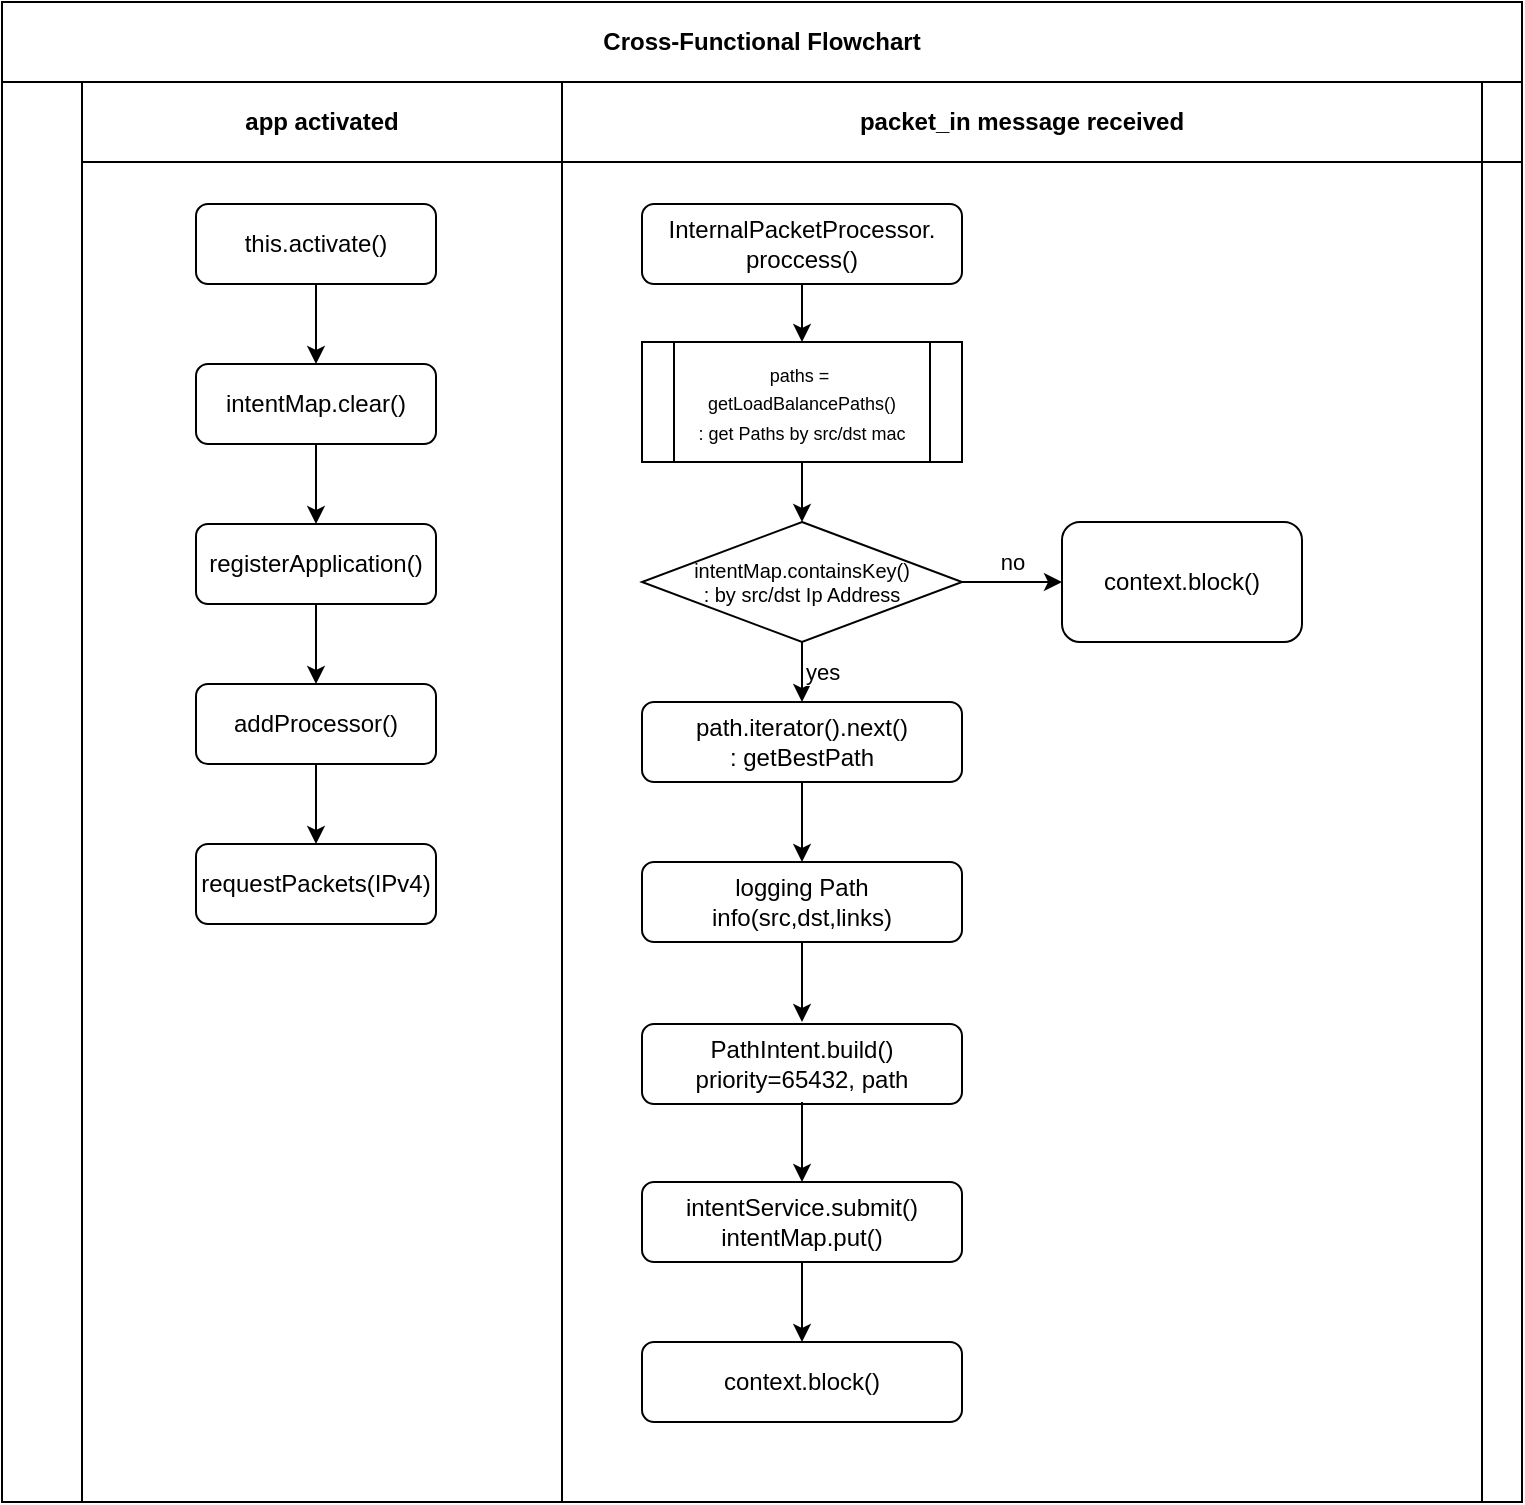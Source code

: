 <mxfile version="13.9.8" type="github" pages="2">
  <diagram id="C5RBs43oDa-KdzZeNtuy" name="MaoRoutingManager">
    <mxGraphModel dx="1202" dy="699" grid="1" gridSize="10" guides="1" tooltips="1" connect="1" arrows="1" fold="1" page="1" pageScale="1" pageWidth="827" pageHeight="1169" math="0" shadow="0">
      <root>
        <mxCell id="WIyWlLk6GJQsqaUBKTNV-0" />
        <mxCell id="WIyWlLk6GJQsqaUBKTNV-1" parent="WIyWlLk6GJQsqaUBKTNV-0" />
        <mxCell id="qZ5nZu_tmP8a2BOeMHJ3-21" value="Cross-Functional Flowchart" style="shape=table;childLayout=tableLayout;rowLines=0;columnLines=0;startSize=40;html=1;whiteSpace=wrap;collapsible=0;recursiveResize=0;expand=0;pointerEvents=0;fontStyle=1;align=center;" parent="WIyWlLk6GJQsqaUBKTNV-1" vertex="1">
          <mxGeometry x="30" y="30" width="760" height="750" as="geometry" />
        </mxCell>
        <mxCell id="qZ5nZu_tmP8a2BOeMHJ3-22" value="" style="swimlane;horizontal=0;points=[[0,0.5],[1,0.5]];portConstraint=eastwest;startSize=40;html=1;whiteSpace=wrap;collapsible=0;recursiveResize=0;expand=0;pointerEvents=0;fontStyle=1" parent="qZ5nZu_tmP8a2BOeMHJ3-21" vertex="1">
          <mxGeometry y="40" width="760" height="710" as="geometry" />
        </mxCell>
        <mxCell id="qZ5nZu_tmP8a2BOeMHJ3-23" value="app activated" style="swimlane;connectable=0;startSize=40;html=1;whiteSpace=wrap;collapsible=0;recursiveResize=0;expand=0;pointerEvents=0;" parent="qZ5nZu_tmP8a2BOeMHJ3-22" vertex="1">
          <mxGeometry x="40" width="240" height="710" as="geometry" />
        </mxCell>
        <mxCell id="WIyWlLk6GJQsqaUBKTNV-3" value="this.activate()" style="rounded=1;whiteSpace=wrap;html=1;fontSize=12;glass=0;strokeWidth=1;shadow=0;" parent="qZ5nZu_tmP8a2BOeMHJ3-23" vertex="1">
          <mxGeometry x="57" y="61" width="120" height="40" as="geometry" />
        </mxCell>
        <mxCell id="qZ5nZu_tmP8a2BOeMHJ3-0" value="intentMap.clear()" style="rounded=1;whiteSpace=wrap;html=1;fontSize=12;glass=0;strokeWidth=1;shadow=0;" parent="qZ5nZu_tmP8a2BOeMHJ3-23" vertex="1">
          <mxGeometry x="57" y="141" width="120" height="40" as="geometry" />
        </mxCell>
        <mxCell id="qZ5nZu_tmP8a2BOeMHJ3-8" value="" style="endArrow=classic;html=1;exitX=0.5;exitY=1;exitDx=0;exitDy=0;" parent="qZ5nZu_tmP8a2BOeMHJ3-23" source="WIyWlLk6GJQsqaUBKTNV-3" target="qZ5nZu_tmP8a2BOeMHJ3-0" edge="1">
          <mxGeometry width="50" height="50" relative="1" as="geometry">
            <mxPoint x="287" y="141" as="sourcePoint" />
            <mxPoint x="337" y="91" as="targetPoint" />
          </mxGeometry>
        </mxCell>
        <mxCell id="qZ5nZu_tmP8a2BOeMHJ3-9" value="registerApplication()" style="rounded=1;whiteSpace=wrap;html=1;fontSize=12;glass=0;strokeWidth=1;shadow=0;" parent="qZ5nZu_tmP8a2BOeMHJ3-23" vertex="1">
          <mxGeometry x="57" y="221" width="120" height="40" as="geometry" />
        </mxCell>
        <mxCell id="qZ5nZu_tmP8a2BOeMHJ3-12" value="" style="endArrow=classic;html=1;exitX=0.5;exitY=1;exitDx=0;exitDy=0;entryX=0.5;entryY=0;entryDx=0;entryDy=0;" parent="qZ5nZu_tmP8a2BOeMHJ3-23" source="qZ5nZu_tmP8a2BOeMHJ3-0" target="qZ5nZu_tmP8a2BOeMHJ3-9" edge="1">
          <mxGeometry width="50" height="50" relative="1" as="geometry">
            <mxPoint x="257" y="231" as="sourcePoint" />
            <mxPoint x="307" y="181" as="targetPoint" />
          </mxGeometry>
        </mxCell>
        <mxCell id="qZ5nZu_tmP8a2BOeMHJ3-15" value="" style="endArrow=classic;html=1;exitX=0.5;exitY=1;exitDx=0;exitDy=0;" parent="qZ5nZu_tmP8a2BOeMHJ3-23" source="qZ5nZu_tmP8a2BOeMHJ3-9" edge="1">
          <mxGeometry width="50" height="50" relative="1" as="geometry">
            <mxPoint x="257" y="321" as="sourcePoint" />
            <mxPoint x="117" y="301" as="targetPoint" />
          </mxGeometry>
        </mxCell>
        <mxCell id="qZ5nZu_tmP8a2BOeMHJ3-16" value="addProcessor()" style="rounded=1;whiteSpace=wrap;html=1;fontSize=12;glass=0;strokeWidth=1;shadow=0;" parent="qZ5nZu_tmP8a2BOeMHJ3-23" vertex="1">
          <mxGeometry x="57" y="301" width="120" height="40" as="geometry" />
        </mxCell>
        <mxCell id="qZ5nZu_tmP8a2BOeMHJ3-17" value="requestPackets(IPv4)" style="rounded=1;whiteSpace=wrap;html=1;fontSize=12;glass=0;strokeWidth=1;shadow=0;" parent="qZ5nZu_tmP8a2BOeMHJ3-23" vertex="1">
          <mxGeometry x="57" y="381" width="120" height="40" as="geometry" />
        </mxCell>
        <mxCell id="qZ5nZu_tmP8a2BOeMHJ3-20" value="" style="endArrow=classic;html=1;exitX=0.5;exitY=1;exitDx=0;exitDy=0;" parent="qZ5nZu_tmP8a2BOeMHJ3-23" source="qZ5nZu_tmP8a2BOeMHJ3-16" target="qZ5nZu_tmP8a2BOeMHJ3-17" edge="1">
          <mxGeometry width="50" height="50" relative="1" as="geometry">
            <mxPoint x="257" y="401" as="sourcePoint" />
            <mxPoint x="307" y="351" as="targetPoint" />
          </mxGeometry>
        </mxCell>
        <mxCell id="qZ5nZu_tmP8a2BOeMHJ3-24" value="packet_in message received" style="swimlane;connectable=0;startSize=40;html=1;whiteSpace=wrap;collapsible=0;recursiveResize=0;expand=0;pointerEvents=0;" parent="qZ5nZu_tmP8a2BOeMHJ3-22" vertex="1">
          <mxGeometry x="280" width="460" height="710" as="geometry" />
        </mxCell>
        <mxCell id="qZ5nZu_tmP8a2BOeMHJ3-34" value="InternalPacketProcessor.&lt;br&gt;proccess()" style="rounded=1;whiteSpace=wrap;html=1;fontSize=12;glass=0;strokeWidth=1;shadow=0;" parent="qZ5nZu_tmP8a2BOeMHJ3-24" vertex="1">
          <mxGeometry x="40" y="61" width="160" height="40" as="geometry" />
        </mxCell>
        <mxCell id="qZ5nZu_tmP8a2BOeMHJ3-42" value="&lt;font style=&quot;font-size: 10px;&quot;&gt;&lt;span style=&quot;font-size: 10px;&quot;&gt;intentMap.containsKey()&lt;/span&gt;&lt;br style=&quot;font-size: 10px;&quot;&gt;&lt;span style=&quot;font-size: 10px;&quot;&gt;: by src/dst Ip Address&lt;/span&gt;&lt;/font&gt;" style="rhombus;whiteSpace=wrap;html=1;fontSize=10;" parent="qZ5nZu_tmP8a2BOeMHJ3-24" vertex="1">
          <mxGeometry x="40" y="220" width="160" height="60" as="geometry" />
        </mxCell>
        <mxCell id="qZ5nZu_tmP8a2BOeMHJ3-43" value="context.block()" style="rounded=1;whiteSpace=wrap;html=1;" parent="qZ5nZu_tmP8a2BOeMHJ3-24" vertex="1">
          <mxGeometry x="250" y="220" width="120" height="60" as="geometry" />
        </mxCell>
        <mxCell id="qZ5nZu_tmP8a2BOeMHJ3-38" value="" style="endArrow=classic;html=1;exitX=0.5;exitY=1;exitDx=0;exitDy=0;entryX=0.5;entryY=0;entryDx=0;entryDy=0;" parent="qZ5nZu_tmP8a2BOeMHJ3-24" target="qZ5nZu_tmP8a2BOeMHJ3-42" edge="1">
          <mxGeometry width="50" height="50" relative="1" as="geometry">
            <mxPoint x="120" y="190" as="sourcePoint" />
            <mxPoint x="120" y="220" as="targetPoint" />
          </mxGeometry>
        </mxCell>
        <mxCell id="qZ5nZu_tmP8a2BOeMHJ3-45" value="no" style="endArrow=classic;html=1;exitX=1;exitY=0.5;exitDx=0;exitDy=0;entryX=0;entryY=0.5;entryDx=0;entryDy=0;" parent="qZ5nZu_tmP8a2BOeMHJ3-24" source="qZ5nZu_tmP8a2BOeMHJ3-42" target="qZ5nZu_tmP8a2BOeMHJ3-43" edge="1">
          <mxGeometry y="10" width="50" height="50" relative="1" as="geometry">
            <mxPoint x="70" y="220" as="sourcePoint" />
            <mxPoint x="120" y="170" as="targetPoint" />
            <mxPoint as="offset" />
          </mxGeometry>
        </mxCell>
        <mxCell id="qZ5nZu_tmP8a2BOeMHJ3-47" value="path.iterator().next()&lt;br&gt;: getBestPath" style="rounded=1;whiteSpace=wrap;html=1;fontSize=12;glass=0;strokeWidth=1;shadow=0;" parent="qZ5nZu_tmP8a2BOeMHJ3-24" vertex="1">
          <mxGeometry x="40" y="310" width="160" height="40" as="geometry" />
        </mxCell>
        <mxCell id="V6kfuixd66puowwuHCxc-22" value="logging Path&lt;br&gt;info(src,dst,links)" style="rounded=1;whiteSpace=wrap;html=1;fontSize=12;glass=0;strokeWidth=1;shadow=0;" parent="qZ5nZu_tmP8a2BOeMHJ3-24" vertex="1">
          <mxGeometry x="40" y="390" width="160" height="40" as="geometry" />
        </mxCell>
        <mxCell id="V6kfuixd66puowwuHCxc-26" value="PathIntent.build()&lt;br&gt;priority=65432, path" style="rounded=1;whiteSpace=wrap;html=1;fontSize=12;glass=0;strokeWidth=1;shadow=0;" parent="qZ5nZu_tmP8a2BOeMHJ3-24" vertex="1">
          <mxGeometry x="40" y="471" width="160" height="40" as="geometry" />
        </mxCell>
        <mxCell id="V6kfuixd66puowwuHCxc-27" value="intentService.submit()&lt;br&gt;intentMap.put()" style="rounded=1;whiteSpace=wrap;html=1;fontSize=12;glass=0;strokeWidth=1;shadow=0;" parent="qZ5nZu_tmP8a2BOeMHJ3-24" vertex="1">
          <mxGeometry x="40" y="550" width="160" height="40" as="geometry" />
        </mxCell>
        <mxCell id="V6kfuixd66puowwuHCxc-29" value="context.block()" style="rounded=1;whiteSpace=wrap;html=1;fontSize=12;glass=0;strokeWidth=1;shadow=0;" parent="qZ5nZu_tmP8a2BOeMHJ3-24" vertex="1">
          <mxGeometry x="40" y="630" width="160" height="40" as="geometry" />
        </mxCell>
        <mxCell id="V6kfuixd66puowwuHCxc-30" value="" style="endArrow=classic;html=1;labelPosition=right;verticalLabelPosition=middle;align=left;verticalAlign=middle;entryX=0.5;entryY=0;entryDx=0;entryDy=0;exitX=0.5;exitY=1;exitDx=0;exitDy=0;" parent="qZ5nZu_tmP8a2BOeMHJ3-24" source="V6kfuixd66puowwuHCxc-27" target="V6kfuixd66puowwuHCxc-29" edge="1">
          <mxGeometry width="50" height="50" relative="1" as="geometry">
            <mxPoint x="130" y="520" as="sourcePoint" />
            <mxPoint x="130" y="560" as="targetPoint" />
          </mxGeometry>
        </mxCell>
        <mxCell id="dk8zs9Qdye3zeuqklg6u-1" value="&lt;span style=&quot;font-size: 9px&quot;&gt;paths =&amp;nbsp;&lt;br&gt;getLoadBalancePaths()&lt;/span&gt;&lt;br style=&quot;font-size: 9px&quot;&gt;&lt;span style=&quot;font-size: 9px&quot;&gt;: get Paths by src/dst mac&lt;/span&gt;" style="shape=process;whiteSpace=wrap;html=1;backgroundOutline=1;" vertex="1" parent="qZ5nZu_tmP8a2BOeMHJ3-24">
          <mxGeometry x="40" y="130" width="160" height="60" as="geometry" />
        </mxCell>
        <mxCell id="qZ5nZu_tmP8a2BOeMHJ3-25" value="" style="swimlane;connectable=0;startSize=40;html=1;whiteSpace=wrap;collapsible=0;recursiveResize=0;expand=0;pointerEvents=0;" parent="qZ5nZu_tmP8a2BOeMHJ3-22" vertex="1">
          <mxGeometry x="740" width="20" height="710" as="geometry" />
        </mxCell>
        <mxCell id="qZ5nZu_tmP8a2BOeMHJ3-35" value="" style="endArrow=classic;html=1;exitX=0.5;exitY=1;exitDx=0;exitDy=0;" parent="WIyWlLk6GJQsqaUBKTNV-1" source="qZ5nZu_tmP8a2BOeMHJ3-34" edge="1">
          <mxGeometry width="50" height="50" relative="1" as="geometry">
            <mxPoint x="370" y="390" as="sourcePoint" />
            <mxPoint x="430" y="200" as="targetPoint" />
          </mxGeometry>
        </mxCell>
        <mxCell id="qZ5nZu_tmP8a2BOeMHJ3-46" value="yes" style="endArrow=classic;html=1;exitX=0.5;exitY=1;exitDx=0;exitDy=0;labelPosition=right;verticalLabelPosition=middle;align=left;verticalAlign=middle;" parent="WIyWlLk6GJQsqaUBKTNV-1" source="qZ5nZu_tmP8a2BOeMHJ3-42" edge="1">
          <mxGeometry width="50" height="50" relative="1" as="geometry">
            <mxPoint x="380" y="360" as="sourcePoint" />
            <mxPoint x="430" y="380" as="targetPoint" />
          </mxGeometry>
        </mxCell>
        <mxCell id="V6kfuixd66puowwuHCxc-0" value="" style="endArrow=classic;html=1;exitX=0.5;exitY=1;exitDx=0;exitDy=0;labelPosition=right;verticalLabelPosition=middle;align=left;verticalAlign=middle;" parent="WIyWlLk6GJQsqaUBKTNV-1" source="qZ5nZu_tmP8a2BOeMHJ3-47" edge="1">
          <mxGeometry width="50" height="50" relative="1" as="geometry">
            <mxPoint x="440" y="360" as="sourcePoint" />
            <mxPoint x="430" y="460" as="targetPoint" />
          </mxGeometry>
        </mxCell>
        <mxCell id="V6kfuixd66puowwuHCxc-25" value="" style="endArrow=classic;html=1;labelPosition=right;verticalLabelPosition=middle;align=left;verticalAlign=middle;exitX=0.5;exitY=1;exitDx=0;exitDy=0;" parent="WIyWlLk6GJQsqaUBKTNV-1" source="V6kfuixd66puowwuHCxc-22" edge="1">
          <mxGeometry width="50" height="50" relative="1" as="geometry">
            <mxPoint x="430" y="510" as="sourcePoint" />
            <mxPoint x="430" y="540" as="targetPoint" />
          </mxGeometry>
        </mxCell>
        <mxCell id="V6kfuixd66puowwuHCxc-28" value="" style="endArrow=classic;html=1;labelPosition=right;verticalLabelPosition=middle;align=left;verticalAlign=middle;entryX=0.5;entryY=0;entryDx=0;entryDy=0;" parent="WIyWlLk6GJQsqaUBKTNV-1" target="V6kfuixd66puowwuHCxc-27" edge="1">
          <mxGeometry width="50" height="50" relative="1" as="geometry">
            <mxPoint x="430" y="580" as="sourcePoint" />
            <mxPoint x="440" y="550" as="targetPoint" />
          </mxGeometry>
        </mxCell>
      </root>
    </mxGraphModel>
  </diagram>
  <diagram id="Vse35agWVs5t85zna4bd" name="getLoadBalancePaths">
    <mxGraphModel dx="1022" dy="594" grid="1" gridSize="10" guides="1" tooltips="1" connect="1" arrows="1" fold="1" page="1" pageScale="1" pageWidth="827" pageHeight="1169" math="0" shadow="0">
      <root>
        <mxCell id="VGAddEkLSjgZHR_A4-wi-0" />
        <mxCell id="VGAddEkLSjgZHR_A4-wi-1" parent="VGAddEkLSjgZHR_A4-wi-0" />
        <mxCell id="osHa3QH00EgjZzKBYA_n-0" value="&lt;span style=&quot;font-size: 9px&quot;&gt;getLoadBalancePaths()&lt;/span&gt;" style="rounded=1;whiteSpace=wrap;html=1;fontSize=12;glass=0;strokeWidth=1;shadow=0;" vertex="1" parent="VGAddEkLSjgZHR_A4-wi-1">
          <mxGeometry x="50" y="60" width="160" height="40" as="geometry" />
        </mxCell>
        <mxCell id="osHa3QH00EgjZzKBYA_n-1" value="LoadBalanceRouting.&lt;br style=&quot;font-size: 11px;&quot;&gt;getLoadBalancePaths()" style="shape=process;whiteSpace=wrap;html=1;backgroundOutline=1;fontSize=11;" vertex="1" parent="VGAddEkLSjgZHR_A4-wi-1">
          <mxGeometry x="50" y="140" width="160" height="60" as="geometry" />
        </mxCell>
        <mxCell id="osHa3QH00EgjZzKBYA_n-3" value="" style="endArrow=classic;html=1;exitX=0.5;exitY=1;exitDx=0;exitDy=0;entryX=0.5;entryY=0;entryDx=0;entryDy=0;" edge="1" parent="VGAddEkLSjgZHR_A4-wi-1" source="osHa3QH00EgjZzKBYA_n-0" target="osHa3QH00EgjZzKBYA_n-1">
          <mxGeometry width="50" height="50" relative="1" as="geometry">
            <mxPoint x="430" y="120" as="sourcePoint" />
            <mxPoint x="480" y="70" as="targetPoint" />
          </mxGeometry>
        </mxCell>
        <mxCell id="osHa3QH00EgjZzKBYA_n-4" value="Topology currentTopo = topologyService.currentTopology();&amp;nbsp;" style="shape=parallelogram;perimeter=parallelogramPerimeter;whiteSpace=wrap;html=1;fixedSize=1;fontSize=11;" vertex="1" parent="VGAddEkLSjgZHR_A4-wi-1">
          <mxGeometry x="270" y="140" width="160" height="60" as="geometry" />
        </mxCell>
        <mxCell id="osHa3QH00EgjZzKBYA_n-5" value="&lt;span style=&quot;font-size: 9px&quot;&gt;getLoadBalancePaths(src,dst)&lt;/span&gt;" style="rounded=1;whiteSpace=wrap;html=1;fontSize=12;glass=0;strokeWidth=1;shadow=0;" vertex="1" parent="VGAddEkLSjgZHR_A4-wi-1">
          <mxGeometry x="270" y="60" width="160" height="40" as="geometry" />
        </mxCell>
        <mxCell id="shJUG-iEEOyuPqfWN2ze-1" value="" style="endArrow=classic;html=1;exitX=0.5;exitY=1;exitDx=0;exitDy=0;entryX=0.5;entryY=0;entryDx=0;entryDy=0;" edge="1" parent="VGAddEkLSjgZHR_A4-wi-1" source="osHa3QH00EgjZzKBYA_n-5" target="osHa3QH00EgjZzKBYA_n-4">
          <mxGeometry width="50" height="50" relative="1" as="geometry">
            <mxPoint x="140" y="110" as="sourcePoint" />
            <mxPoint x="140" y="150" as="targetPoint" />
          </mxGeometry>
        </mxCell>
        <mxCell id="shJUG-iEEOyuPqfWN2ze-2" value="" style="endArrow=classic;html=1;exitX=0.5;exitY=1;exitDx=0;exitDy=0;" edge="1" parent="VGAddEkLSjgZHR_A4-wi-1" source="osHa3QH00EgjZzKBYA_n-4">
          <mxGeometry width="50" height="50" relative="1" as="geometry">
            <mxPoint x="360" y="110" as="sourcePoint" />
            <mxPoint x="350" y="240" as="targetPoint" />
          </mxGeometry>
        </mxCell>
        <mxCell id="shJUG-iEEOyuPqfWN2ze-3" value="LoadBalanceRouting.&lt;br style=&quot;font-size: 11px&quot;&gt;getLoadBalancePaths&lt;br&gt;(topo. src,dst)" style="shape=process;whiteSpace=wrap;html=1;backgroundOutline=1;fontSize=11;" vertex="1" parent="VGAddEkLSjgZHR_A4-wi-1">
          <mxGeometry x="270" y="240" width="160" height="60" as="geometry" />
        </mxCell>
      </root>
    </mxGraphModel>
  </diagram>
</mxfile>
